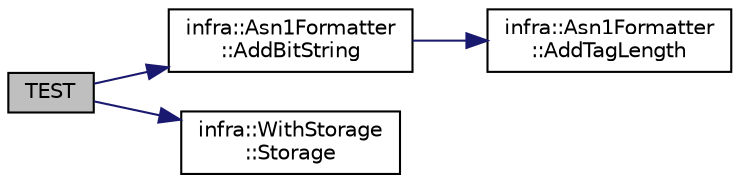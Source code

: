 digraph "TEST"
{
 // INTERACTIVE_SVG=YES
  edge [fontname="Helvetica",fontsize="10",labelfontname="Helvetica",labelfontsize="10"];
  node [fontname="Helvetica",fontsize="10",shape=record];
  rankdir="LR";
  Node80 [label="TEST",height=0.2,width=0.4,color="black", fillcolor="grey75", style="filled", fontcolor="black"];
  Node80 -> Node81 [color="midnightblue",fontsize="10",style="solid",fontname="Helvetica"];
  Node81 [label="infra::Asn1Formatter\l::AddBitString",height=0.2,width=0.4,color="black", fillcolor="white", style="filled",URL="$db/dc0/classinfra_1_1_asn1_formatter.html#ab2862afbb1beb6e3e07f5c82191de521"];
  Node81 -> Node82 [color="midnightblue",fontsize="10",style="solid",fontname="Helvetica"];
  Node82 [label="infra::Asn1Formatter\l::AddTagLength",height=0.2,width=0.4,color="black", fillcolor="white", style="filled",URL="$db/dc0/classinfra_1_1_asn1_formatter.html#a25264b39e8e0a864d67b1b3f917eee1d"];
  Node80 -> Node83 [color="midnightblue",fontsize="10",style="solid",fontname="Helvetica"];
  Node83 [label="infra::WithStorage\l::Storage",height=0.2,width=0.4,color="black", fillcolor="white", style="filled",URL="$d2/d40/classinfra_1_1_with_storage.html#a959e08f366249bcd535a47436dc2a0c7"];
}
